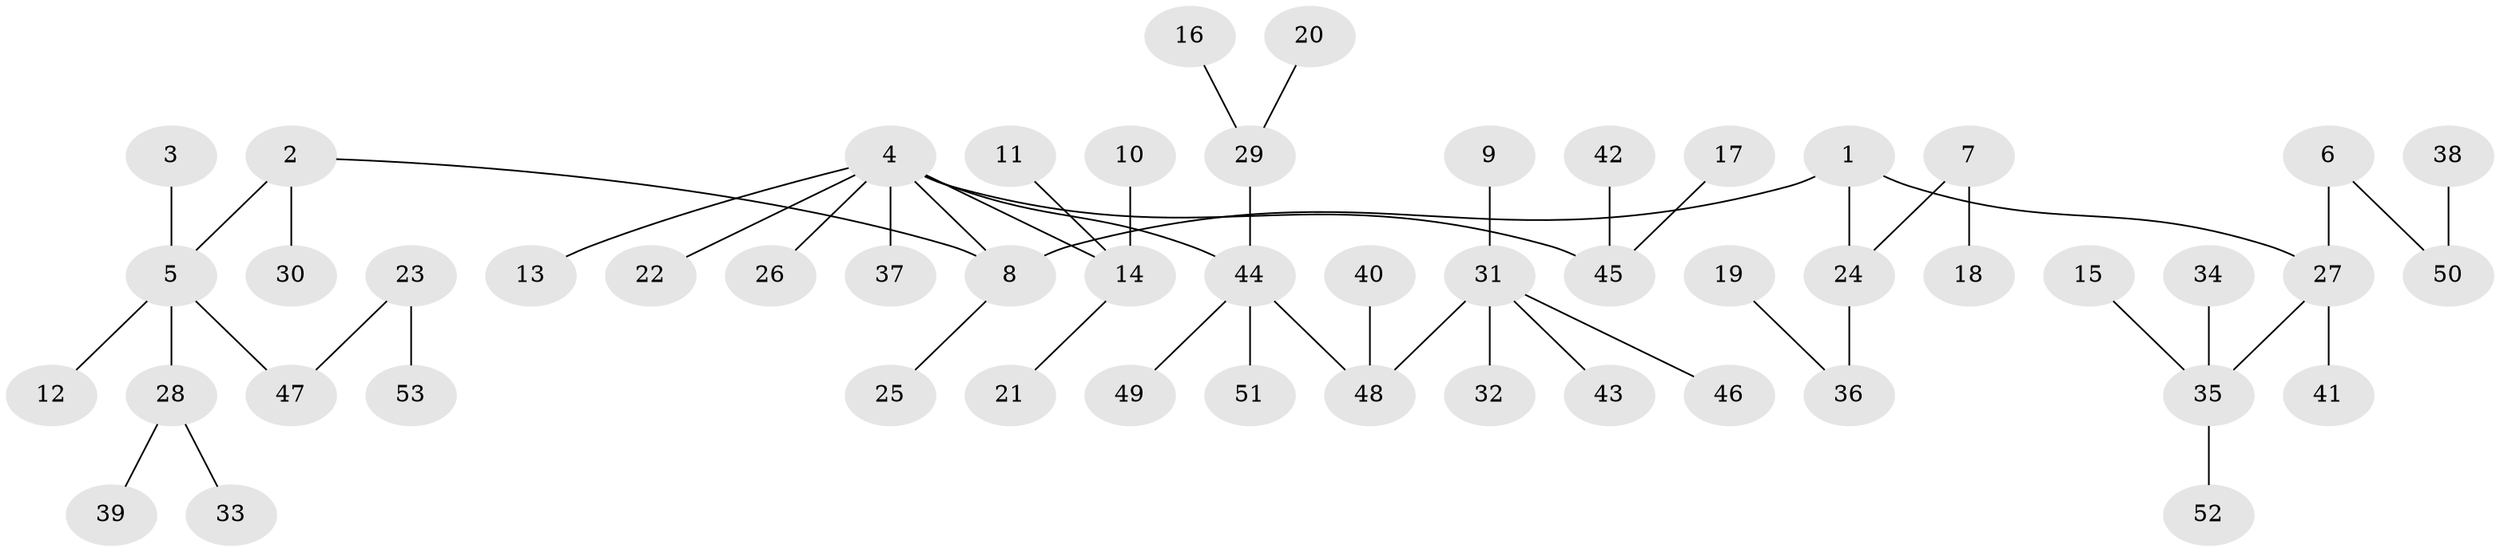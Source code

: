 // original degree distribution, {5: 0.07547169811320754, 3: 0.14150943396226415, 7: 0.009433962264150943, 2: 0.2358490566037736, 1: 0.5094339622641509, 4: 0.018867924528301886, 6: 0.009433962264150943}
// Generated by graph-tools (version 1.1) at 2025/50/03/09/25 03:50:21]
// undirected, 53 vertices, 52 edges
graph export_dot {
graph [start="1"]
  node [color=gray90,style=filled];
  1;
  2;
  3;
  4;
  5;
  6;
  7;
  8;
  9;
  10;
  11;
  12;
  13;
  14;
  15;
  16;
  17;
  18;
  19;
  20;
  21;
  22;
  23;
  24;
  25;
  26;
  27;
  28;
  29;
  30;
  31;
  32;
  33;
  34;
  35;
  36;
  37;
  38;
  39;
  40;
  41;
  42;
  43;
  44;
  45;
  46;
  47;
  48;
  49;
  50;
  51;
  52;
  53;
  1 -- 8 [weight=1.0];
  1 -- 24 [weight=1.0];
  1 -- 27 [weight=1.0];
  2 -- 5 [weight=1.0];
  2 -- 8 [weight=1.0];
  2 -- 30 [weight=1.0];
  3 -- 5 [weight=1.0];
  4 -- 8 [weight=1.0];
  4 -- 13 [weight=1.0];
  4 -- 14 [weight=1.0];
  4 -- 22 [weight=1.0];
  4 -- 26 [weight=1.0];
  4 -- 37 [weight=1.0];
  4 -- 44 [weight=1.0];
  4 -- 45 [weight=1.0];
  5 -- 12 [weight=1.0];
  5 -- 28 [weight=1.0];
  5 -- 47 [weight=1.0];
  6 -- 27 [weight=1.0];
  6 -- 50 [weight=1.0];
  7 -- 18 [weight=1.0];
  7 -- 24 [weight=1.0];
  8 -- 25 [weight=1.0];
  9 -- 31 [weight=1.0];
  10 -- 14 [weight=1.0];
  11 -- 14 [weight=1.0];
  14 -- 21 [weight=1.0];
  15 -- 35 [weight=1.0];
  16 -- 29 [weight=1.0];
  17 -- 45 [weight=1.0];
  19 -- 36 [weight=1.0];
  20 -- 29 [weight=1.0];
  23 -- 47 [weight=1.0];
  23 -- 53 [weight=1.0];
  24 -- 36 [weight=1.0];
  27 -- 35 [weight=1.0];
  27 -- 41 [weight=1.0];
  28 -- 33 [weight=1.0];
  28 -- 39 [weight=1.0];
  29 -- 44 [weight=1.0];
  31 -- 32 [weight=1.0];
  31 -- 43 [weight=1.0];
  31 -- 46 [weight=1.0];
  31 -- 48 [weight=1.0];
  34 -- 35 [weight=1.0];
  35 -- 52 [weight=1.0];
  38 -- 50 [weight=1.0];
  40 -- 48 [weight=1.0];
  42 -- 45 [weight=1.0];
  44 -- 48 [weight=1.0];
  44 -- 49 [weight=1.0];
  44 -- 51 [weight=1.0];
}
